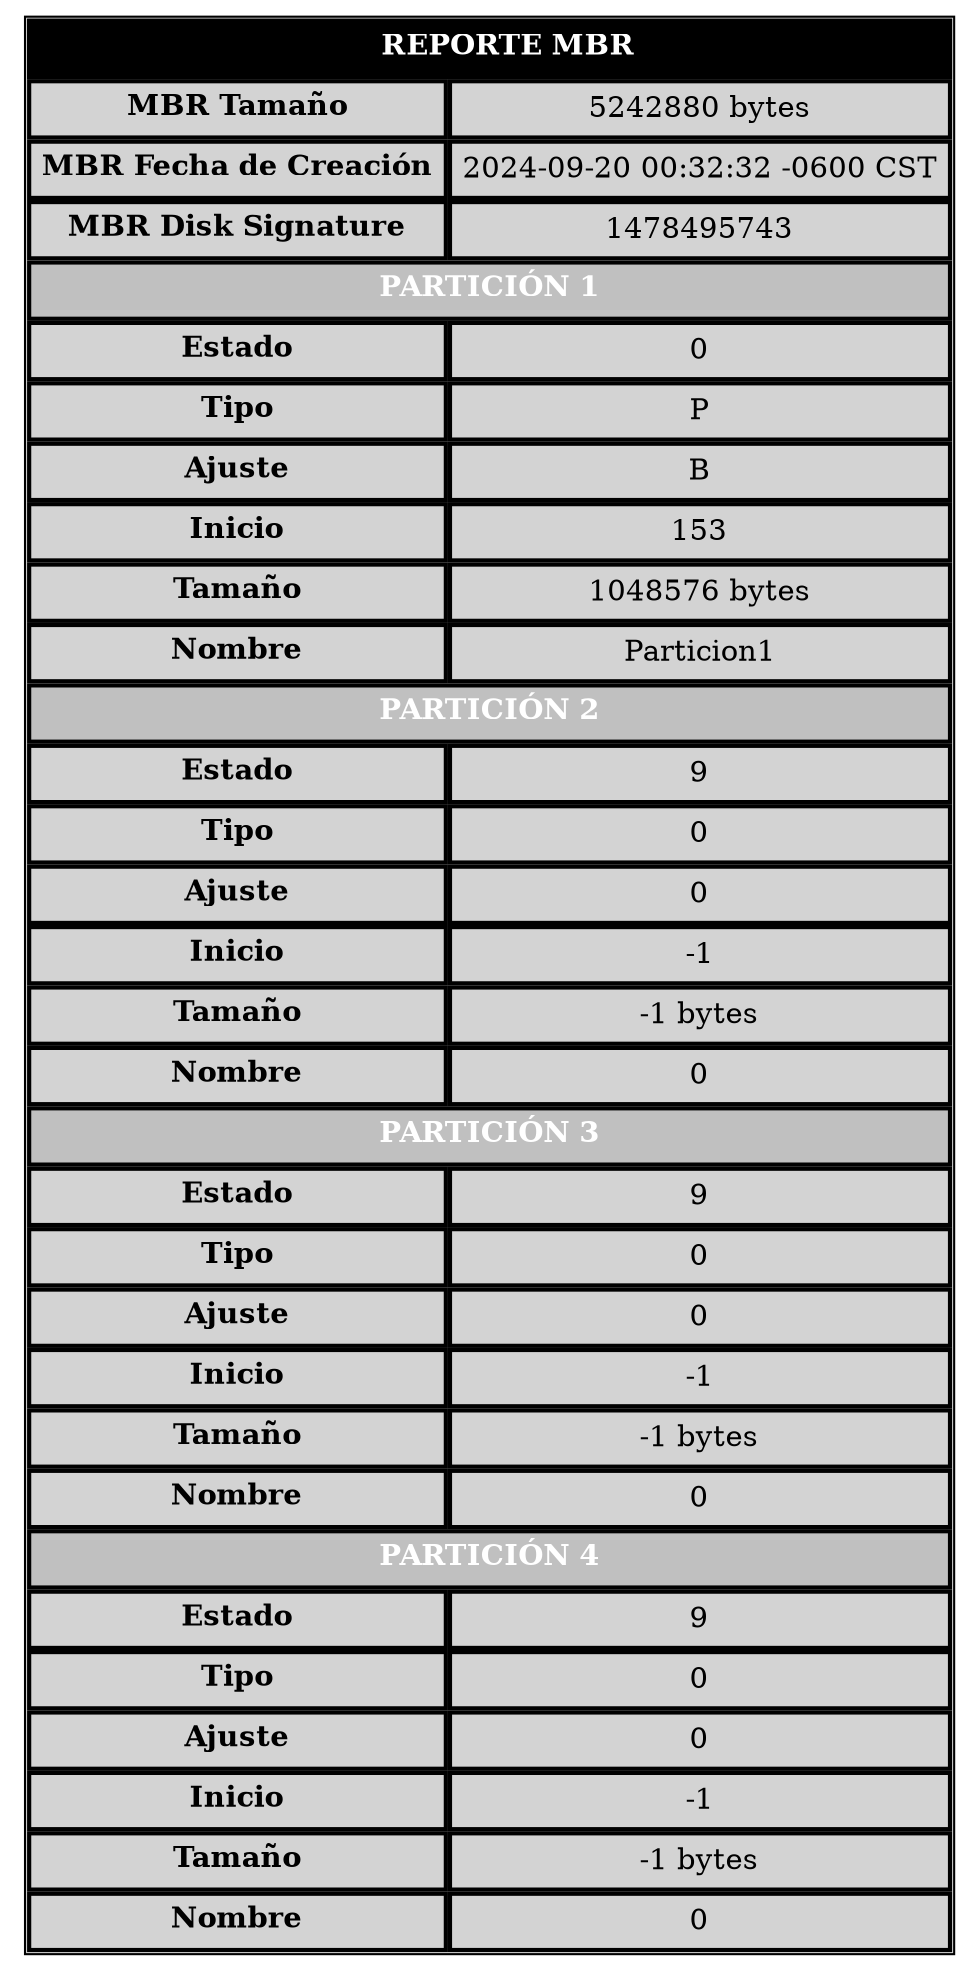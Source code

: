digraph G {
        node [shape=plaintext]
        tabla [label=<
            <table border="1" cellborder="2" cellspacing="0" cellpadding="5" bgcolor="lightgray">
                <tr>
                    <td colspan="2" bgcolor="black" fontcolor="white">
                        <b><font color="white">REPORTE MBR</font></b>
                    </td>
                </tr>
                <tr><td><b>MBR Tamaño</b></td><td>5242880 bytes</td></tr>
                <tr><td><b>MBR Fecha de Creación</b></td><td>2024-09-20 00:32:32 -0600 CST</td></tr>
                <tr><td><b>MBR Disk Signature</b></td><td>1478495743</td></tr>
            
				<tr><td colspan="2" bgcolor="gray" fontcolor="white"><b><font color="white">PARTICIÓN 1</font></b></td></tr>
				<tr><td><b>Estado</b></td><td>0</td></tr>
				<tr><td><b>Tipo</b></td><td>P</td></tr>
				<tr><td><b>Ajuste</b></td><td>B</td></tr>
				<tr><td><b>Inicio</b></td><td>153</td></tr>
				<tr><td><b>Tamaño</b></td><td>1048576 bytes</td></tr>
				<tr><td><b>Nombre</b></td><td>Particion1</td></tr>
			
				<tr><td colspan="2" bgcolor="gray" fontcolor="white"><b><font color="white">PARTICIÓN 2</font></b></td></tr>
				<tr><td><b>Estado</b></td><td>9</td></tr>
				<tr><td><b>Tipo</b></td><td>0</td></tr>
				<tr><td><b>Ajuste</b></td><td>0</td></tr>
				<tr><td><b>Inicio</b></td><td>-1</td></tr>
				<tr><td><b>Tamaño</b></td><td>-1 bytes</td></tr>
				<tr><td><b>Nombre</b></td><td>0</td></tr>
			
				<tr><td colspan="2" bgcolor="gray" fontcolor="white"><b><font color="white">PARTICIÓN 3</font></b></td></tr>
				<tr><td><b>Estado</b></td><td>9</td></tr>
				<tr><td><b>Tipo</b></td><td>0</td></tr>
				<tr><td><b>Ajuste</b></td><td>0</td></tr>
				<tr><td><b>Inicio</b></td><td>-1</td></tr>
				<tr><td><b>Tamaño</b></td><td>-1 bytes</td></tr>
				<tr><td><b>Nombre</b></td><td>0</td></tr>
			
				<tr><td colspan="2" bgcolor="gray" fontcolor="white"><b><font color="white">PARTICIÓN 4</font></b></td></tr>
				<tr><td><b>Estado</b></td><td>9</td></tr>
				<tr><td><b>Tipo</b></td><td>0</td></tr>
				<tr><td><b>Ajuste</b></td><td>0</td></tr>
				<tr><td><b>Inicio</b></td><td>-1</td></tr>
				<tr><td><b>Tamaño</b></td><td>-1 bytes</td></tr>
				<tr><td><b>Nombre</b></td><td>0</td></tr>
			</table>>] }